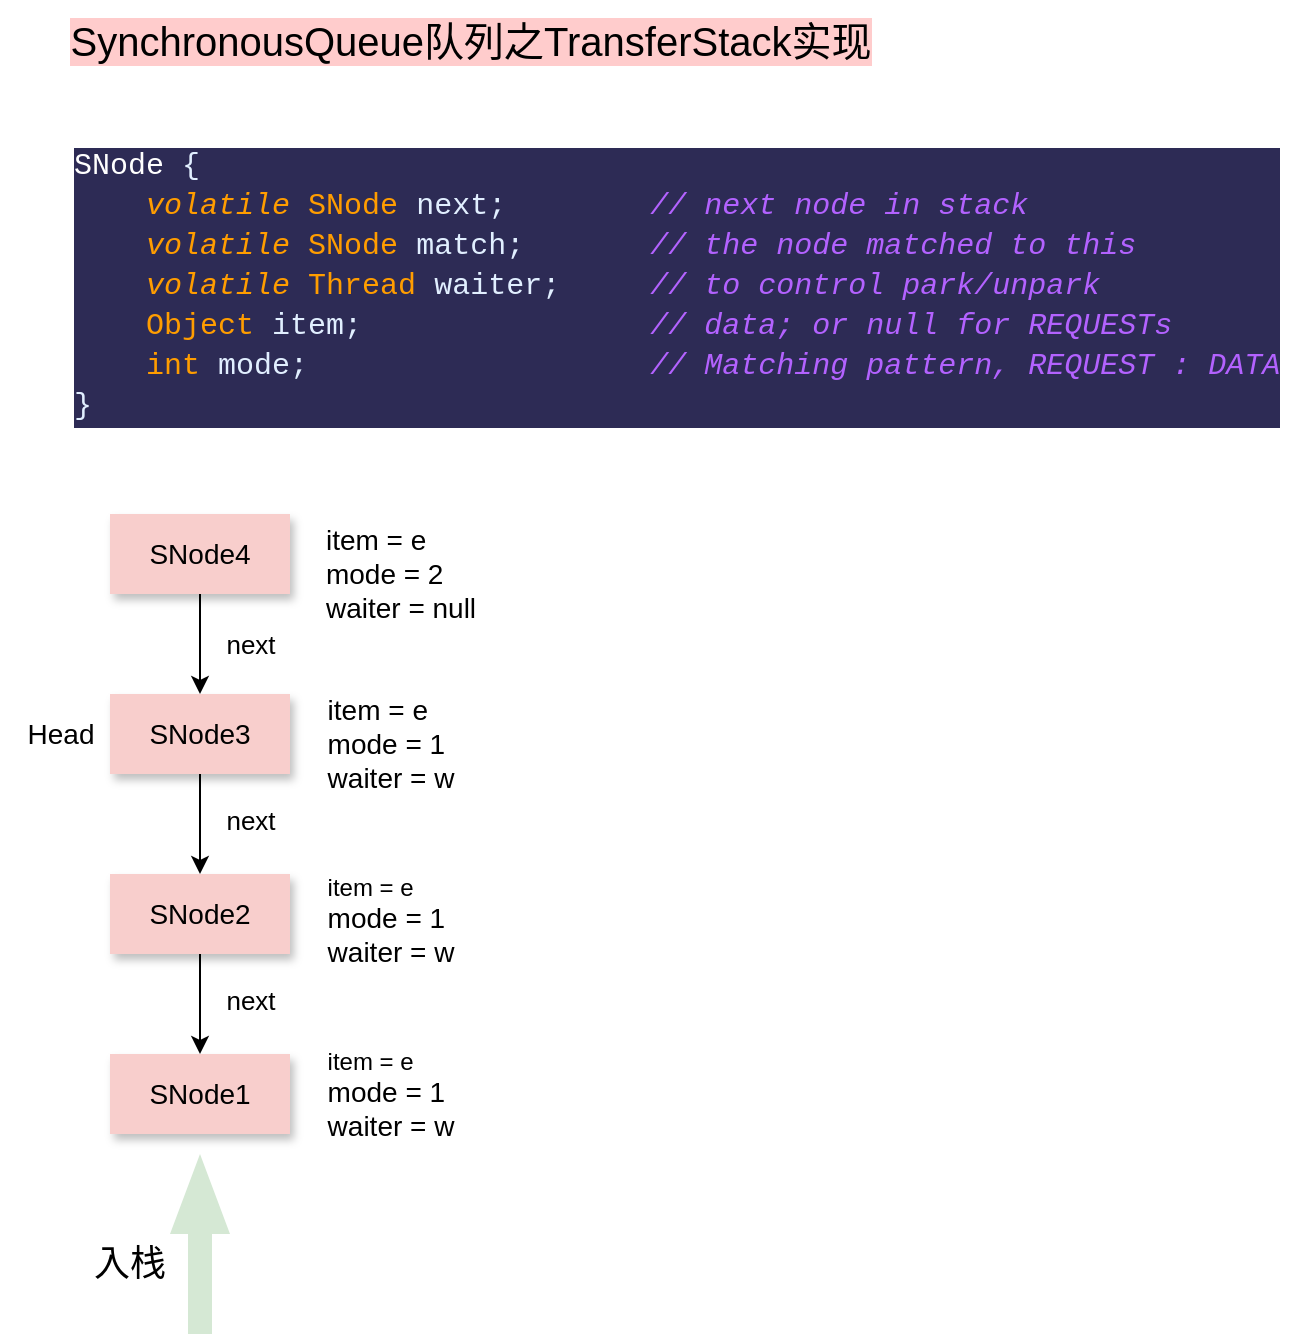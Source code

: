 <mxfile version="21.6.9" type="github">
  <diagram name="第 1 页" id="KOBCD-L_KueGaR97EV3R">
    <mxGraphModel dx="2040" dy="738" grid="1" gridSize="10" guides="1" tooltips="1" connect="1" arrows="1" fold="1" page="1" pageScale="1" pageWidth="827" pageHeight="1169" background="none" math="0" shadow="0">
      <root>
        <mxCell id="0" />
        <mxCell id="1" parent="0" />
        <mxCell id="GkL3AjHemEdyZRR-p_0v-1" value="&lt;font style=&quot;font-size: 14px;&quot;&gt;SNode1&lt;/font&gt;" style="rounded=0;whiteSpace=wrap;html=1;shadow=1;fillColor=#f8cecc;strokeColor=none;" parent="1" vertex="1">
          <mxGeometry x="50" y="530" width="90" height="40" as="geometry" />
        </mxCell>
        <mxCell id="GkL3AjHemEdyZRR-p_0v-3" value="" style="html=1;shadow=0;dashed=0;align=center;verticalAlign=middle;shape=mxgraph.arrows2.arrow;dy=0.6;dx=40;direction=north;notch=0;fillColor=#d5e8d4;strokeColor=none;" parent="1" vertex="1">
          <mxGeometry x="80" y="580" width="30" height="90" as="geometry" />
        </mxCell>
        <mxCell id="GkL3AjHemEdyZRR-p_0v-4" value="&lt;span style=&quot;font-size: 18px;&quot;&gt;入栈&lt;/span&gt;" style="text;html=1;strokeColor=none;fillColor=none;align=center;verticalAlign=middle;whiteSpace=wrap;rounded=0;" parent="1" vertex="1">
          <mxGeometry x="30" y="620" width="60" height="30" as="geometry" />
        </mxCell>
        <mxCell id="M_We9ZpqQgm2jYSnfwnf-2" value="&lt;div style=&quot;color: rgb(255, 255, 255); background-color: rgb(45, 43, 85); font-family: &amp;quot;JetBrainsMono NFM&amp;quot;, Consolas, &amp;quot;Courier New&amp;quot;, monospace; font-weight: normal; font-size: 15px; line-height: 20px;&quot;&gt;&lt;span style=&quot;&quot;&gt;SNode &lt;/span&gt;&lt;span style=&quot;color: rgb(225, 239, 255);&quot;&gt;{&lt;/span&gt;&lt;span style=&quot;color: #ffffff;&quot;&gt;&lt;br&gt;&lt;/span&gt;&lt;/div&gt;&lt;div style=&quot;color: rgb(255, 255, 255); background-color: rgb(45, 43, 85); font-family: &amp;quot;JetBrainsMono NFM&amp;quot;, Consolas, &amp;quot;Courier New&amp;quot;, monospace; font-size: 15px; line-height: 20px;&quot;&gt;&lt;div&gt;&amp;nbsp; &amp;nbsp; &lt;span style=&quot;color: #ff9d00;font-style: italic;&quot;&gt;volatile&lt;/span&gt; &lt;span style=&quot;color: #ff9d00;&quot;&gt;SNode&lt;/span&gt;&lt;span style=&quot;color: #9effff;&quot;&gt; &lt;/span&gt;&lt;span style=&quot;color: #e1efff;&quot;&gt;next;&lt;/span&gt; &amp;nbsp; &amp;nbsp; &amp;nbsp; &amp;nbsp;&lt;span style=&quot;color: #b362ff;font-style: italic;&quot;&gt;// next node in stack&lt;/span&gt;&lt;/div&gt;&lt;div&gt;&amp;nbsp; &amp;nbsp; &lt;span style=&quot;color: #ff9d00;font-style: italic;&quot;&gt;volatile&lt;/span&gt; &lt;span style=&quot;color: #ff9d00;&quot;&gt;SNode&lt;/span&gt;&lt;span style=&quot;color: #9effff;&quot;&gt; &lt;/span&gt;&lt;span style=&quot;color: #e1efff;&quot;&gt;match;&lt;/span&gt; &amp;nbsp; &amp;nbsp; &amp;nbsp; &lt;span style=&quot;color: #b362ff;font-style: italic;&quot;&gt;// the node matched to this&lt;/span&gt;&lt;/div&gt;&lt;div&gt;&amp;nbsp; &amp;nbsp; &lt;span style=&quot;color: #ff9d00;font-style: italic;&quot;&gt;volatile&lt;/span&gt; &lt;span style=&quot;color: #ff9d00;&quot;&gt;Thread&lt;/span&gt;&lt;span style=&quot;color: #9effff;&quot;&gt; &lt;/span&gt;&lt;span style=&quot;color: #e1efff;&quot;&gt;waiter;&lt;/span&gt; &amp;nbsp; &amp;nbsp; &lt;span style=&quot;color: #b362ff;font-style: italic;&quot;&gt;// to control park/unpark&lt;/span&gt;&lt;/div&gt;&lt;div&gt;&amp;nbsp; &amp;nbsp; &lt;span style=&quot;color: #ff9d00;&quot;&gt;Object&lt;/span&gt;&lt;span style=&quot;color: #9effff;&quot;&gt; &lt;/span&gt;&lt;span style=&quot;color: #e1efff;&quot;&gt;item;&lt;/span&gt; &amp;nbsp; &amp;nbsp; &amp;nbsp; &amp;nbsp; &amp;nbsp; &amp;nbsp; &amp;nbsp; &amp;nbsp;&lt;span style=&quot;color: #b362ff;font-style: italic;&quot;&gt;// data; or null for REQUESTs&lt;/span&gt;&lt;/div&gt;&lt;div&gt;&amp;nbsp; &amp;nbsp; &lt;span style=&quot;color: #ff9d00;&quot;&gt;int&lt;/span&gt;&lt;span style=&quot;color: #9effff;&quot;&gt; &lt;/span&gt;&lt;span style=&quot;color: #e1efff;&quot;&gt;mode;&lt;/span&gt; &amp;nbsp; &amp;nbsp; &amp;nbsp; &amp;nbsp; &amp;nbsp; &amp;nbsp; &amp;nbsp; &amp;nbsp; &amp;nbsp; &lt;span style=&quot;color: #b362ff;font-style: italic;&quot;&gt;// Matching pattern, REQUEST : DATA&lt;/span&gt;&lt;/div&gt;&lt;div&gt;&lt;span style=&quot;color: #e1efff;&quot;&gt;}&lt;/span&gt;&lt;/div&gt;&lt;/div&gt;" style="text;whiteSpace=wrap;html=1;shadow=0;" parent="1" vertex="1">
          <mxGeometry x="30" y="70" width="610" height="150" as="geometry" />
        </mxCell>
        <mxCell id="3es9iqn1DYaCshaXx8PT-3" style="edgeStyle=orthogonalEdgeStyle;rounded=0;orthogonalLoop=1;jettySize=auto;html=1;entryX=0.5;entryY=0;entryDx=0;entryDy=0;" edge="1" parent="1" source="3es9iqn1DYaCshaXx8PT-1" target="GkL3AjHemEdyZRR-p_0v-1">
          <mxGeometry relative="1" as="geometry" />
        </mxCell>
        <mxCell id="3es9iqn1DYaCshaXx8PT-1" value="&lt;font style=&quot;font-size: 14px;&quot;&gt;SNode2&lt;/font&gt;" style="rounded=0;whiteSpace=wrap;html=1;shadow=1;glass=0;fillColor=#f8cecc;strokeColor=none;" vertex="1" parent="1">
          <mxGeometry x="50" y="440" width="90" height="40" as="geometry" />
        </mxCell>
        <mxCell id="3es9iqn1DYaCshaXx8PT-5" style="edgeStyle=orthogonalEdgeStyle;rounded=0;orthogonalLoop=1;jettySize=auto;html=1;entryX=0.5;entryY=0;entryDx=0;entryDy=0;" edge="1" parent="1" source="3es9iqn1DYaCshaXx8PT-4" target="3es9iqn1DYaCshaXx8PT-1">
          <mxGeometry relative="1" as="geometry" />
        </mxCell>
        <mxCell id="3es9iqn1DYaCshaXx8PT-4" value="&lt;font style=&quot;font-size: 14px;&quot;&gt;SNode3&lt;/font&gt;" style="rounded=0;whiteSpace=wrap;html=1;shadow=1;fillColor=#f8cecc;strokeColor=none;" vertex="1" parent="1">
          <mxGeometry x="50" y="350" width="90" height="40" as="geometry" />
        </mxCell>
        <mxCell id="3es9iqn1DYaCshaXx8PT-6" value="&lt;font style=&quot;font-size: 13px;&quot;&gt;next&lt;/font&gt;" style="text;html=1;align=center;verticalAlign=middle;resizable=0;points=[];autosize=1;strokeColor=none;fillColor=none;" vertex="1" parent="1">
          <mxGeometry x="95" y="398" width="50" height="30" as="geometry" />
        </mxCell>
        <mxCell id="3es9iqn1DYaCshaXx8PT-7" value="&lt;font style=&quot;font-size: 13px;&quot;&gt;next&lt;/font&gt;" style="text;html=1;align=center;verticalAlign=middle;resizable=0;points=[];autosize=1;strokeColor=none;fillColor=none;" vertex="1" parent="1">
          <mxGeometry x="95" y="488" width="50" height="30" as="geometry" />
        </mxCell>
        <mxCell id="3es9iqn1DYaCshaXx8PT-10" value="&lt;font style=&quot;font-size: 14px;&quot;&gt;Head&lt;/font&gt;" style="text;html=1;align=center;verticalAlign=middle;resizable=0;points=[];autosize=1;strokeColor=none;fillColor=none;" vertex="1" parent="1">
          <mxGeometry x="-5" y="355" width="60" height="30" as="geometry" />
        </mxCell>
        <mxCell id="3es9iqn1DYaCshaXx8PT-11" value="&lt;div style=&quot;text-align: justify;&quot;&gt;&lt;div style=&quot;border-color: var(--border-color);&quot;&gt;item = e&lt;/div&gt;&lt;font style=&quot;border-color: var(--border-color); text-align: center; font-size: 14px;&quot;&gt;&lt;div style=&quot;border-color: var(--border-color); text-align: justify;&quot;&gt;&lt;span style=&quot;border-color: var(--border-color); background-color: initial;&quot;&gt;mode = 1&lt;/span&gt;&lt;/div&gt;&lt;div style=&quot;border-color: var(--border-color); text-align: justify;&quot;&gt;&lt;span style=&quot;border-color: var(--border-color); background-color: initial;&quot;&gt;waiter = w&lt;/span&gt;&lt;/div&gt;&lt;/font&gt;&lt;/div&gt;" style="text;html=1;align=center;verticalAlign=middle;resizable=0;points=[];autosize=1;strokeColor=none;fillColor=none;" vertex="1" parent="1">
          <mxGeometry x="145" y="520" width="90" height="60" as="geometry" />
        </mxCell>
        <mxCell id="3es9iqn1DYaCshaXx8PT-12" value="&lt;div style=&quot;text-align: justify;&quot;&gt;&lt;div style=&quot;border-color: var(--border-color);&quot;&gt;item = e&lt;/div&gt;&lt;font style=&quot;border-color: var(--border-color); text-align: center; font-size: 14px;&quot;&gt;&lt;div style=&quot;border-color: var(--border-color); text-align: justify;&quot;&gt;&lt;span style=&quot;border-color: var(--border-color); background-color: initial;&quot;&gt;mode = 1&lt;/span&gt;&lt;/div&gt;&lt;div style=&quot;border-color: var(--border-color); text-align: justify;&quot;&gt;&lt;span style=&quot;border-color: var(--border-color); background-color: initial;&quot;&gt;waiter = w&lt;/span&gt;&lt;/div&gt;&lt;/font&gt;&lt;/div&gt;" style="text;html=1;align=center;verticalAlign=middle;resizable=0;points=[];autosize=1;strokeColor=none;fillColor=none;" vertex="1" parent="1">
          <mxGeometry x="145" y="433" width="90" height="60" as="geometry" />
        </mxCell>
        <mxCell id="3es9iqn1DYaCshaXx8PT-13" value="&lt;div style=&quot;text-align: justify;&quot;&gt;&lt;span style=&quot;font-size: 14px;&quot;&gt;item = e&lt;/span&gt;&lt;/div&gt;&lt;font style=&quot;font-size: 14px;&quot;&gt;&lt;div style=&quot;text-align: justify;&quot;&gt;&lt;span style=&quot;background-color: initial;&quot;&gt;mode = 1&lt;/span&gt;&lt;/div&gt;&lt;div style=&quot;text-align: justify;&quot;&gt;&lt;span style=&quot;background-color: initial;&quot;&gt;waiter = w&lt;/span&gt;&lt;/div&gt;&lt;/font&gt;" style="text;html=1;align=center;verticalAlign=middle;resizable=0;points=[];autosize=1;strokeColor=none;fillColor=none;" vertex="1" parent="1">
          <mxGeometry x="145" y="345" width="90" height="60" as="geometry" />
        </mxCell>
        <mxCell id="3es9iqn1DYaCshaXx8PT-17" style="edgeStyle=orthogonalEdgeStyle;rounded=0;orthogonalLoop=1;jettySize=auto;html=1;entryX=0.5;entryY=0;entryDx=0;entryDy=0;" edge="1" parent="1" source="3es9iqn1DYaCshaXx8PT-14" target="3es9iqn1DYaCshaXx8PT-4">
          <mxGeometry relative="1" as="geometry" />
        </mxCell>
        <mxCell id="3es9iqn1DYaCshaXx8PT-14" value="&lt;font style=&quot;font-size: 14px;&quot;&gt;SNode4&lt;/font&gt;" style="rounded=0;whiteSpace=wrap;html=1;shadow=1;fillColor=#f8cecc;strokeColor=none;" vertex="1" parent="1">
          <mxGeometry x="50" y="260" width="90" height="40" as="geometry" />
        </mxCell>
        <mxCell id="3es9iqn1DYaCshaXx8PT-15" value="&lt;div style=&quot;text-align: justify;&quot;&gt;&lt;span style=&quot;font-size: 14px;&quot;&gt;item = e&lt;/span&gt;&lt;/div&gt;&lt;font style=&quot;font-size: 14px;&quot;&gt;&lt;div style=&quot;text-align: justify;&quot;&gt;&lt;span style=&quot;background-color: initial;&quot;&gt;mode = 2&lt;/span&gt;&lt;/div&gt;&lt;div style=&quot;text-align: justify;&quot;&gt;&lt;span style=&quot;background-color: initial;&quot;&gt;waiter = null&lt;/span&gt;&lt;/div&gt;&lt;/font&gt;" style="text;html=1;align=center;verticalAlign=middle;resizable=0;points=[];autosize=1;strokeColor=none;fillColor=none;" vertex="1" parent="1">
          <mxGeometry x="145" y="260" width="100" height="60" as="geometry" />
        </mxCell>
        <mxCell id="3es9iqn1DYaCshaXx8PT-19" value="&lt;font style=&quot;font-size: 13px;&quot;&gt;next&lt;/font&gt;" style="text;html=1;align=center;verticalAlign=middle;resizable=0;points=[];autosize=1;strokeColor=none;fillColor=none;" vertex="1" parent="1">
          <mxGeometry x="95" y="310" width="50" height="30" as="geometry" />
        </mxCell>
        <mxCell id="3es9iqn1DYaCshaXx8PT-20" value="SynchronousQueue队列之TransferStack实现" style="text;html=1;align=center;verticalAlign=middle;resizable=0;points=[];autosize=1;strokeColor=none;fillColor=none;fontSize=20;labelBackgroundColor=#FFCCCC;labelBorderColor=none;" vertex="1" parent="1">
          <mxGeometry x="20" y="3" width="420" height="40" as="geometry" />
        </mxCell>
      </root>
    </mxGraphModel>
  </diagram>
</mxfile>
